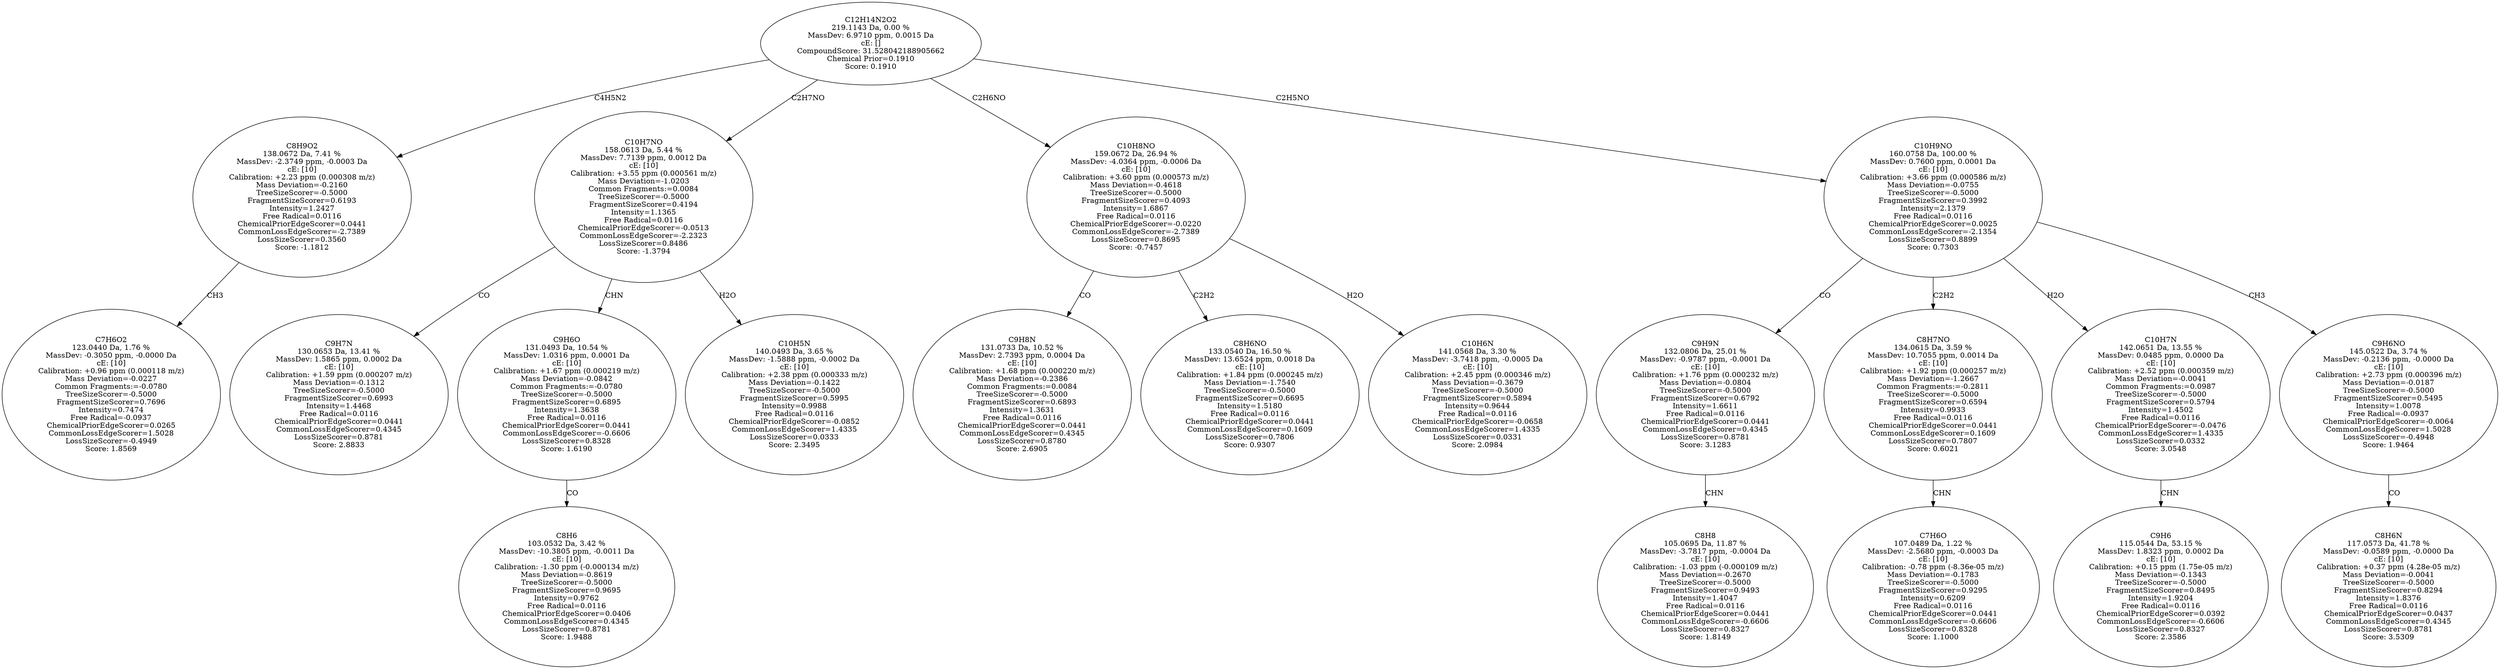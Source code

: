 strict digraph {
v1 [label="C7H6O2\n123.0440 Da, 1.76 %\nMassDev: -0.3050 ppm, -0.0000 Da\ncE: [10]\nCalibration: +0.96 ppm (0.000118 m/z)\nMass Deviation=-0.0227\nCommon Fragments:=-0.0780\nTreeSizeScorer=-0.5000\nFragmentSizeScorer=0.7696\nIntensity=0.7474\nFree Radical=-0.0937\nChemicalPriorEdgeScorer=0.0265\nCommonLossEdgeScorer=1.5028\nLossSizeScorer=-0.4949\nScore: 1.8569"];
v2 [label="C8H9O2\n138.0672 Da, 7.41 %\nMassDev: -2.3749 ppm, -0.0003 Da\ncE: [10]\nCalibration: +2.23 ppm (0.000308 m/z)\nMass Deviation=-0.2160\nTreeSizeScorer=-0.5000\nFragmentSizeScorer=0.6193\nIntensity=1.2427\nFree Radical=0.0116\nChemicalPriorEdgeScorer=0.0441\nCommonLossEdgeScorer=-2.7389\nLossSizeScorer=0.3560\nScore: -1.1812"];
v3 [label="C9H7N\n130.0653 Da, 13.41 %\nMassDev: 1.5865 ppm, 0.0002 Da\ncE: [10]\nCalibration: +1.59 ppm (0.000207 m/z)\nMass Deviation=-0.1312\nTreeSizeScorer=-0.5000\nFragmentSizeScorer=0.6993\nIntensity=1.4468\nFree Radical=0.0116\nChemicalPriorEdgeScorer=0.0441\nCommonLossEdgeScorer=0.4345\nLossSizeScorer=0.8781\nScore: 2.8833"];
v4 [label="C8H6\n103.0532 Da, 3.42 %\nMassDev: -10.3805 ppm, -0.0011 Da\ncE: [10]\nCalibration: -1.30 ppm (-0.000134 m/z)\nMass Deviation=-0.8619\nTreeSizeScorer=-0.5000\nFragmentSizeScorer=0.9695\nIntensity=0.9762\nFree Radical=0.0116\nChemicalPriorEdgeScorer=0.0406\nCommonLossEdgeScorer=0.4345\nLossSizeScorer=0.8781\nScore: 1.9488"];
v5 [label="C9H6O\n131.0493 Da, 10.54 %\nMassDev: 1.0316 ppm, 0.0001 Da\ncE: [10]\nCalibration: +1.67 ppm (0.000219 m/z)\nMass Deviation=-0.0842\nCommon Fragments:=-0.0780\nTreeSizeScorer=-0.5000\nFragmentSizeScorer=0.6895\nIntensity=1.3638\nFree Radical=0.0116\nChemicalPriorEdgeScorer=0.0441\nCommonLossEdgeScorer=-0.6606\nLossSizeScorer=0.8328\nScore: 1.6190"];
v6 [label="C10H5N\n140.0493 Da, 3.65 %\nMassDev: -1.5888 ppm, -0.0002 Da\ncE: [10]\nCalibration: +2.38 ppm (0.000333 m/z)\nMass Deviation=-0.1422\nTreeSizeScorer=-0.5000\nFragmentSizeScorer=0.5995\nIntensity=0.9988\nFree Radical=0.0116\nChemicalPriorEdgeScorer=-0.0852\nCommonLossEdgeScorer=1.4335\nLossSizeScorer=0.0333\nScore: 2.3495"];
v7 [label="C10H7NO\n158.0613 Da, 5.44 %\nMassDev: 7.7139 ppm, 0.0012 Da\ncE: [10]\nCalibration: +3.55 ppm (0.000561 m/z)\nMass Deviation=-1.0203\nCommon Fragments:=0.0084\nTreeSizeScorer=-0.5000\nFragmentSizeScorer=0.4194\nIntensity=1.1365\nFree Radical=0.0116\nChemicalPriorEdgeScorer=-0.0513\nCommonLossEdgeScorer=-2.2323\nLossSizeScorer=0.8486\nScore: -1.3794"];
v8 [label="C9H8N\n131.0733 Da, 10.52 %\nMassDev: 2.7393 ppm, 0.0004 Da\ncE: [10]\nCalibration: +1.68 ppm (0.000220 m/z)\nMass Deviation=-0.2386\nCommon Fragments:=0.0084\nTreeSizeScorer=-0.5000\nFragmentSizeScorer=0.6893\nIntensity=1.3631\nFree Radical=0.0116\nChemicalPriorEdgeScorer=0.0441\nCommonLossEdgeScorer=0.4345\nLossSizeScorer=0.8780\nScore: 2.6905"];
v9 [label="C8H6NO\n133.0540 Da, 16.50 %\nMassDev: 13.6524 ppm, 0.0018 Da\ncE: [10]\nCalibration: +1.84 ppm (0.000245 m/z)\nMass Deviation=-1.7540\nTreeSizeScorer=-0.5000\nFragmentSizeScorer=0.6695\nIntensity=1.5180\nFree Radical=0.0116\nChemicalPriorEdgeScorer=0.0441\nCommonLossEdgeScorer=0.1609\nLossSizeScorer=0.7806\nScore: 0.9307"];
v10 [label="C10H6N\n141.0568 Da, 3.30 %\nMassDev: -3.7418 ppm, -0.0005 Da\ncE: [10]\nCalibration: +2.45 ppm (0.000346 m/z)\nMass Deviation=-0.3679\nTreeSizeScorer=-0.5000\nFragmentSizeScorer=0.5894\nIntensity=0.9644\nFree Radical=0.0116\nChemicalPriorEdgeScorer=-0.0658\nCommonLossEdgeScorer=1.4335\nLossSizeScorer=0.0331\nScore: 2.0984"];
v11 [label="C10H8NO\n159.0672 Da, 26.94 %\nMassDev: -4.0364 ppm, -0.0006 Da\ncE: [10]\nCalibration: +3.60 ppm (0.000573 m/z)\nMass Deviation=-0.4618\nTreeSizeScorer=-0.5000\nFragmentSizeScorer=0.4093\nIntensity=1.6867\nFree Radical=0.0116\nChemicalPriorEdgeScorer=-0.0220\nCommonLossEdgeScorer=-2.7389\nLossSizeScorer=0.8695\nScore: -0.7457"];
v12 [label="C8H8\n105.0695 Da, 11.87 %\nMassDev: -3.7817 ppm, -0.0004 Da\ncE: [10]\nCalibration: -1.03 ppm (-0.000109 m/z)\nMass Deviation=-0.2670\nTreeSizeScorer=-0.5000\nFragmentSizeScorer=0.9493\nIntensity=1.4047\nFree Radical=0.0116\nChemicalPriorEdgeScorer=0.0441\nCommonLossEdgeScorer=-0.6606\nLossSizeScorer=0.8327\nScore: 1.8149"];
v13 [label="C9H9N\n132.0806 Da, 25.01 %\nMassDev: -0.9787 ppm, -0.0001 Da\ncE: [10]\nCalibration: +1.76 ppm (0.000232 m/z)\nMass Deviation=-0.0804\nTreeSizeScorer=-0.5000\nFragmentSizeScorer=0.6792\nIntensity=1.6611\nFree Radical=0.0116\nChemicalPriorEdgeScorer=0.0441\nCommonLossEdgeScorer=0.4345\nLossSizeScorer=0.8781\nScore: 3.1283"];
v14 [label="C7H6O\n107.0489 Da, 1.22 %\nMassDev: -2.5680 ppm, -0.0003 Da\ncE: [10]\nCalibration: -0.78 ppm (-8.36e-05 m/z)\nMass Deviation=-0.1783\nTreeSizeScorer=-0.5000\nFragmentSizeScorer=0.9295\nIntensity=0.6209\nFree Radical=0.0116\nChemicalPriorEdgeScorer=0.0441\nCommonLossEdgeScorer=-0.6606\nLossSizeScorer=0.8328\nScore: 1.1000"];
v15 [label="C8H7NO\n134.0615 Da, 3.59 %\nMassDev: 10.7055 ppm, 0.0014 Da\ncE: [10]\nCalibration: +1.92 ppm (0.000257 m/z)\nMass Deviation=-1.2667\nCommon Fragments:=-0.2811\nTreeSizeScorer=-0.5000\nFragmentSizeScorer=0.6594\nIntensity=0.9933\nFree Radical=0.0116\nChemicalPriorEdgeScorer=0.0441\nCommonLossEdgeScorer=0.1609\nLossSizeScorer=0.7807\nScore: 0.6021"];
v16 [label="C9H6\n115.0544 Da, 53.15 %\nMassDev: 1.8323 ppm, 0.0002 Da\ncE: [10]\nCalibration: +0.15 ppm (1.75e-05 m/z)\nMass Deviation=-0.1343\nTreeSizeScorer=-0.5000\nFragmentSizeScorer=0.8495\nIntensity=1.9204\nFree Radical=0.0116\nChemicalPriorEdgeScorer=0.0392\nCommonLossEdgeScorer=-0.6606\nLossSizeScorer=0.8327\nScore: 2.3586"];
v17 [label="C10H7N\n142.0651 Da, 13.55 %\nMassDev: 0.0485 ppm, 0.0000 Da\ncE: [10]\nCalibration: +2.52 ppm (0.000359 m/z)\nMass Deviation=-0.0041\nCommon Fragments:=0.0987\nTreeSizeScorer=-0.5000\nFragmentSizeScorer=0.5794\nIntensity=1.4502\nFree Radical=0.0116\nChemicalPriorEdgeScorer=-0.0476\nCommonLossEdgeScorer=1.4335\nLossSizeScorer=0.0332\nScore: 3.0548"];
v18 [label="C8H6N\n117.0573 Da, 41.78 %\nMassDev: -0.0589 ppm, -0.0000 Da\ncE: [10]\nCalibration: +0.37 ppm (4.28e-05 m/z)\nMass Deviation=-0.0041\nTreeSizeScorer=-0.5000\nFragmentSizeScorer=0.8294\nIntensity=1.8376\nFree Radical=0.0116\nChemicalPriorEdgeScorer=0.0437\nCommonLossEdgeScorer=0.4345\nLossSizeScorer=0.8781\nScore: 3.5309"];
v19 [label="C9H6NO\n145.0522 Da, 3.74 %\nMassDev: -0.2136 ppm, -0.0000 Da\ncE: [10]\nCalibration: +2.73 ppm (0.000396 m/z)\nMass Deviation=-0.0187\nTreeSizeScorer=-0.5000\nFragmentSizeScorer=0.5495\nIntensity=1.0078\nFree Radical=-0.0937\nChemicalPriorEdgeScorer=-0.0064\nCommonLossEdgeScorer=1.5028\nLossSizeScorer=-0.4948\nScore: 1.9464"];
v20 [label="C10H9NO\n160.0758 Da, 100.00 %\nMassDev: 0.7600 ppm, 0.0001 Da\ncE: [10]\nCalibration: +3.66 ppm (0.000586 m/z)\nMass Deviation=-0.0755\nTreeSizeScorer=-0.5000\nFragmentSizeScorer=0.3992\nIntensity=2.1379\nFree Radical=0.0116\nChemicalPriorEdgeScorer=0.0025\nCommonLossEdgeScorer=-2.1354\nLossSizeScorer=0.8899\nScore: 0.7303"];
v21 [label="C12H14N2O2\n219.1143 Da, 0.00 %\nMassDev: 6.9710 ppm, 0.0015 Da\ncE: []\nCompoundScore: 31.528042188905662\nChemical Prior=0.1910\nScore: 0.1910"];
v2 -> v1 [label="CH3"];
v21 -> v2 [label="C4H5N2"];
v7 -> v3 [label="CO"];
v5 -> v4 [label="CO"];
v7 -> v5 [label="CHN"];
v7 -> v6 [label="H2O"];
v21 -> v7 [label="C2H7NO"];
v11 -> v8 [label="CO"];
v11 -> v9 [label="C2H2"];
v11 -> v10 [label="H2O"];
v21 -> v11 [label="C2H6NO"];
v13 -> v12 [label="CHN"];
v20 -> v13 [label="CO"];
v15 -> v14 [label="CHN"];
v20 -> v15 [label="C2H2"];
v17 -> v16 [label="CHN"];
v20 -> v17 [label="H2O"];
v19 -> v18 [label="CO"];
v20 -> v19 [label="CH3"];
v21 -> v20 [label="C2H5NO"];
}